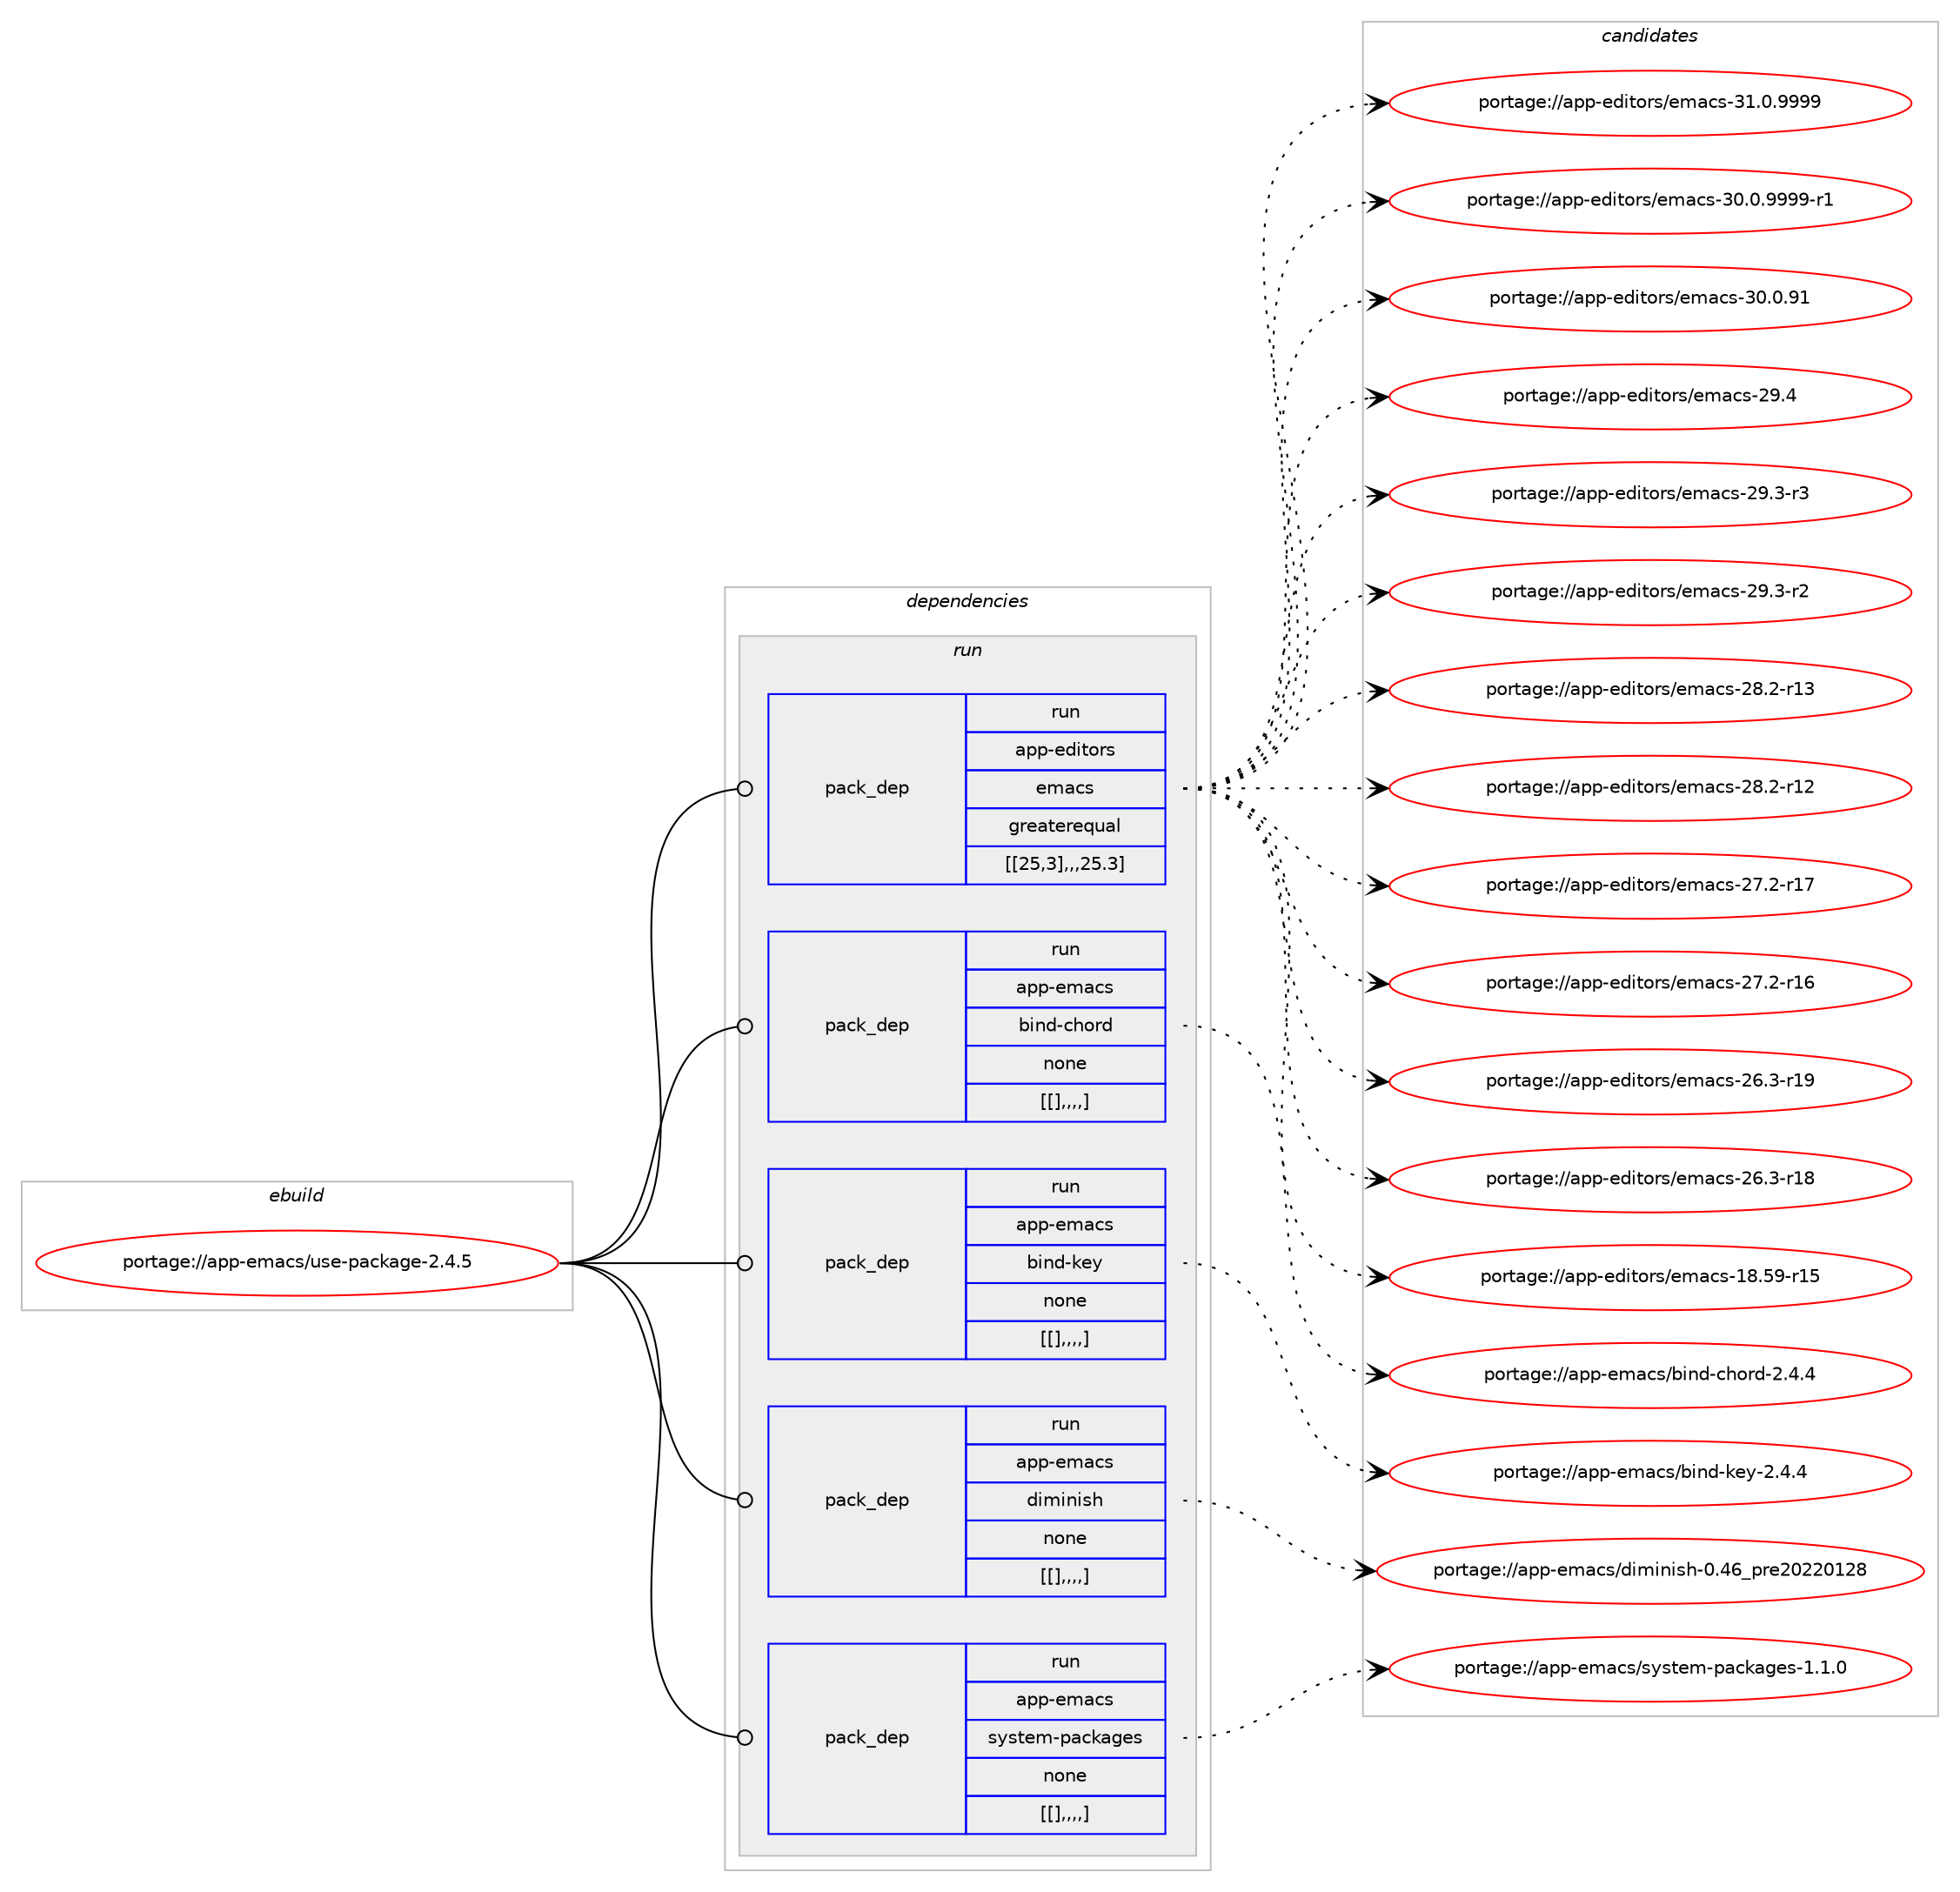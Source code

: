 digraph prolog {

# *************
# Graph options
# *************

newrank=true;
concentrate=true;
compound=true;
graph [rankdir=LR,fontname=Helvetica,fontsize=10,ranksep=1.5];#, ranksep=2.5, nodesep=0.2];
edge  [arrowhead=vee];
node  [fontname=Helvetica,fontsize=10];

# **********
# The ebuild
# **********

subgraph cluster_leftcol {
color=gray;
label=<<i>ebuild</i>>;
id [label="portage://app-emacs/use-package-2.4.5", color=red, width=4, href="../app-emacs/use-package-2.4.5.svg"];
}

# ****************
# The dependencies
# ****************

subgraph cluster_midcol {
color=gray;
label=<<i>dependencies</i>>;
subgraph cluster_compile {
fillcolor="#eeeeee";
style=filled;
label=<<i>compile</i>>;
}
subgraph cluster_compileandrun {
fillcolor="#eeeeee";
style=filled;
label=<<i>compile and run</i>>;
}
subgraph cluster_run {
fillcolor="#eeeeee";
style=filled;
label=<<i>run</i>>;
subgraph pack17235 {
dependency23802 [label=<<TABLE BORDER="0" CELLBORDER="1" CELLSPACING="0" CELLPADDING="4" WIDTH="220"><TR><TD ROWSPAN="6" CELLPADDING="30">pack_dep</TD></TR><TR><TD WIDTH="110">run</TD></TR><TR><TD>app-editors</TD></TR><TR><TD>emacs</TD></TR><TR><TD>greaterequal</TD></TR><TR><TD>[[25,3],,,25.3]</TD></TR></TABLE>>, shape=none, color=blue];
}
id:e -> dependency23802:w [weight=20,style="solid",arrowhead="odot"];
subgraph pack17236 {
dependency23803 [label=<<TABLE BORDER="0" CELLBORDER="1" CELLSPACING="0" CELLPADDING="4" WIDTH="220"><TR><TD ROWSPAN="6" CELLPADDING="30">pack_dep</TD></TR><TR><TD WIDTH="110">run</TD></TR><TR><TD>app-emacs</TD></TR><TR><TD>bind-chord</TD></TR><TR><TD>none</TD></TR><TR><TD>[[],,,,]</TD></TR></TABLE>>, shape=none, color=blue];
}
id:e -> dependency23803:w [weight=20,style="solid",arrowhead="odot"];
subgraph pack17237 {
dependency23804 [label=<<TABLE BORDER="0" CELLBORDER="1" CELLSPACING="0" CELLPADDING="4" WIDTH="220"><TR><TD ROWSPAN="6" CELLPADDING="30">pack_dep</TD></TR><TR><TD WIDTH="110">run</TD></TR><TR><TD>app-emacs</TD></TR><TR><TD>bind-key</TD></TR><TR><TD>none</TD></TR><TR><TD>[[],,,,]</TD></TR></TABLE>>, shape=none, color=blue];
}
id:e -> dependency23804:w [weight=20,style="solid",arrowhead="odot"];
subgraph pack17238 {
dependency23805 [label=<<TABLE BORDER="0" CELLBORDER="1" CELLSPACING="0" CELLPADDING="4" WIDTH="220"><TR><TD ROWSPAN="6" CELLPADDING="30">pack_dep</TD></TR><TR><TD WIDTH="110">run</TD></TR><TR><TD>app-emacs</TD></TR><TR><TD>diminish</TD></TR><TR><TD>none</TD></TR><TR><TD>[[],,,,]</TD></TR></TABLE>>, shape=none, color=blue];
}
id:e -> dependency23805:w [weight=20,style="solid",arrowhead="odot"];
subgraph pack17239 {
dependency23806 [label=<<TABLE BORDER="0" CELLBORDER="1" CELLSPACING="0" CELLPADDING="4" WIDTH="220"><TR><TD ROWSPAN="6" CELLPADDING="30">pack_dep</TD></TR><TR><TD WIDTH="110">run</TD></TR><TR><TD>app-emacs</TD></TR><TR><TD>system-packages</TD></TR><TR><TD>none</TD></TR><TR><TD>[[],,,,]</TD></TR></TABLE>>, shape=none, color=blue];
}
id:e -> dependency23806:w [weight=20,style="solid",arrowhead="odot"];
}
}

# **************
# The candidates
# **************

subgraph cluster_choices {
rank=same;
color=gray;
label=<<i>candidates</i>>;

subgraph choice17235 {
color=black;
nodesep=1;
choice971121124510110010511611111411547101109979911545514946484657575757 [label="portage://app-editors/emacs-31.0.9999", color=red, width=4,href="../app-editors/emacs-31.0.9999.svg"];
choice9711211245101100105116111114115471011099799115455148464846575757574511449 [label="portage://app-editors/emacs-30.0.9999-r1", color=red, width=4,href="../app-editors/emacs-30.0.9999-r1.svg"];
choice97112112451011001051161111141154710110997991154551484648465749 [label="portage://app-editors/emacs-30.0.91", color=red, width=4,href="../app-editors/emacs-30.0.91.svg"];
choice97112112451011001051161111141154710110997991154550574652 [label="portage://app-editors/emacs-29.4", color=red, width=4,href="../app-editors/emacs-29.4.svg"];
choice971121124510110010511611111411547101109979911545505746514511451 [label="portage://app-editors/emacs-29.3-r3", color=red, width=4,href="../app-editors/emacs-29.3-r3.svg"];
choice971121124510110010511611111411547101109979911545505746514511450 [label="portage://app-editors/emacs-29.3-r2", color=red, width=4,href="../app-editors/emacs-29.3-r2.svg"];
choice97112112451011001051161111141154710110997991154550564650451144951 [label="portage://app-editors/emacs-28.2-r13", color=red, width=4,href="../app-editors/emacs-28.2-r13.svg"];
choice97112112451011001051161111141154710110997991154550564650451144950 [label="portage://app-editors/emacs-28.2-r12", color=red, width=4,href="../app-editors/emacs-28.2-r12.svg"];
choice97112112451011001051161111141154710110997991154550554650451144955 [label="portage://app-editors/emacs-27.2-r17", color=red, width=4,href="../app-editors/emacs-27.2-r17.svg"];
choice97112112451011001051161111141154710110997991154550554650451144954 [label="portage://app-editors/emacs-27.2-r16", color=red, width=4,href="../app-editors/emacs-27.2-r16.svg"];
choice97112112451011001051161111141154710110997991154550544651451144957 [label="portage://app-editors/emacs-26.3-r19", color=red, width=4,href="../app-editors/emacs-26.3-r19.svg"];
choice97112112451011001051161111141154710110997991154550544651451144956 [label="portage://app-editors/emacs-26.3-r18", color=red, width=4,href="../app-editors/emacs-26.3-r18.svg"];
choice9711211245101100105116111114115471011099799115454956465357451144953 [label="portage://app-editors/emacs-18.59-r15", color=red, width=4,href="../app-editors/emacs-18.59-r15.svg"];
dependency23802:e -> choice971121124510110010511611111411547101109979911545514946484657575757:w [style=dotted,weight="100"];
dependency23802:e -> choice9711211245101100105116111114115471011099799115455148464846575757574511449:w [style=dotted,weight="100"];
dependency23802:e -> choice97112112451011001051161111141154710110997991154551484648465749:w [style=dotted,weight="100"];
dependency23802:e -> choice97112112451011001051161111141154710110997991154550574652:w [style=dotted,weight="100"];
dependency23802:e -> choice971121124510110010511611111411547101109979911545505746514511451:w [style=dotted,weight="100"];
dependency23802:e -> choice971121124510110010511611111411547101109979911545505746514511450:w [style=dotted,weight="100"];
dependency23802:e -> choice97112112451011001051161111141154710110997991154550564650451144951:w [style=dotted,weight="100"];
dependency23802:e -> choice97112112451011001051161111141154710110997991154550564650451144950:w [style=dotted,weight="100"];
dependency23802:e -> choice97112112451011001051161111141154710110997991154550554650451144955:w [style=dotted,weight="100"];
dependency23802:e -> choice97112112451011001051161111141154710110997991154550554650451144954:w [style=dotted,weight="100"];
dependency23802:e -> choice97112112451011001051161111141154710110997991154550544651451144957:w [style=dotted,weight="100"];
dependency23802:e -> choice97112112451011001051161111141154710110997991154550544651451144956:w [style=dotted,weight="100"];
dependency23802:e -> choice9711211245101100105116111114115471011099799115454956465357451144953:w [style=dotted,weight="100"];
}
subgraph choice17236 {
color=black;
nodesep=1;
choice9711211245101109979911547981051101004599104111114100455046524652 [label="portage://app-emacs/bind-chord-2.4.4", color=red, width=4,href="../app-emacs/bind-chord-2.4.4.svg"];
dependency23803:e -> choice9711211245101109979911547981051101004599104111114100455046524652:w [style=dotted,weight="100"];
}
subgraph choice17237 {
color=black;
nodesep=1;
choice97112112451011099799115479810511010045107101121455046524652 [label="portage://app-emacs/bind-key-2.4.4", color=red, width=4,href="../app-emacs/bind-key-2.4.4.svg"];
dependency23804:e -> choice97112112451011099799115479810511010045107101121455046524652:w [style=dotted,weight="100"];
}
subgraph choice17238 {
color=black;
nodesep=1;
choice97112112451011099799115471001051091051101051151044548465254951121141015048505048495056 [label="portage://app-emacs/diminish-0.46_pre20220128", color=red, width=4,href="../app-emacs/diminish-0.46_pre20220128.svg"];
dependency23805:e -> choice97112112451011099799115471001051091051101051151044548465254951121141015048505048495056:w [style=dotted,weight="100"];
}
subgraph choice17239 {
color=black;
nodesep=1;
choice971121124510110997991154711512111511610110945112979910797103101115454946494648 [label="portage://app-emacs/system-packages-1.1.0", color=red, width=4,href="../app-emacs/system-packages-1.1.0.svg"];
dependency23806:e -> choice971121124510110997991154711512111511610110945112979910797103101115454946494648:w [style=dotted,weight="100"];
}
}

}
